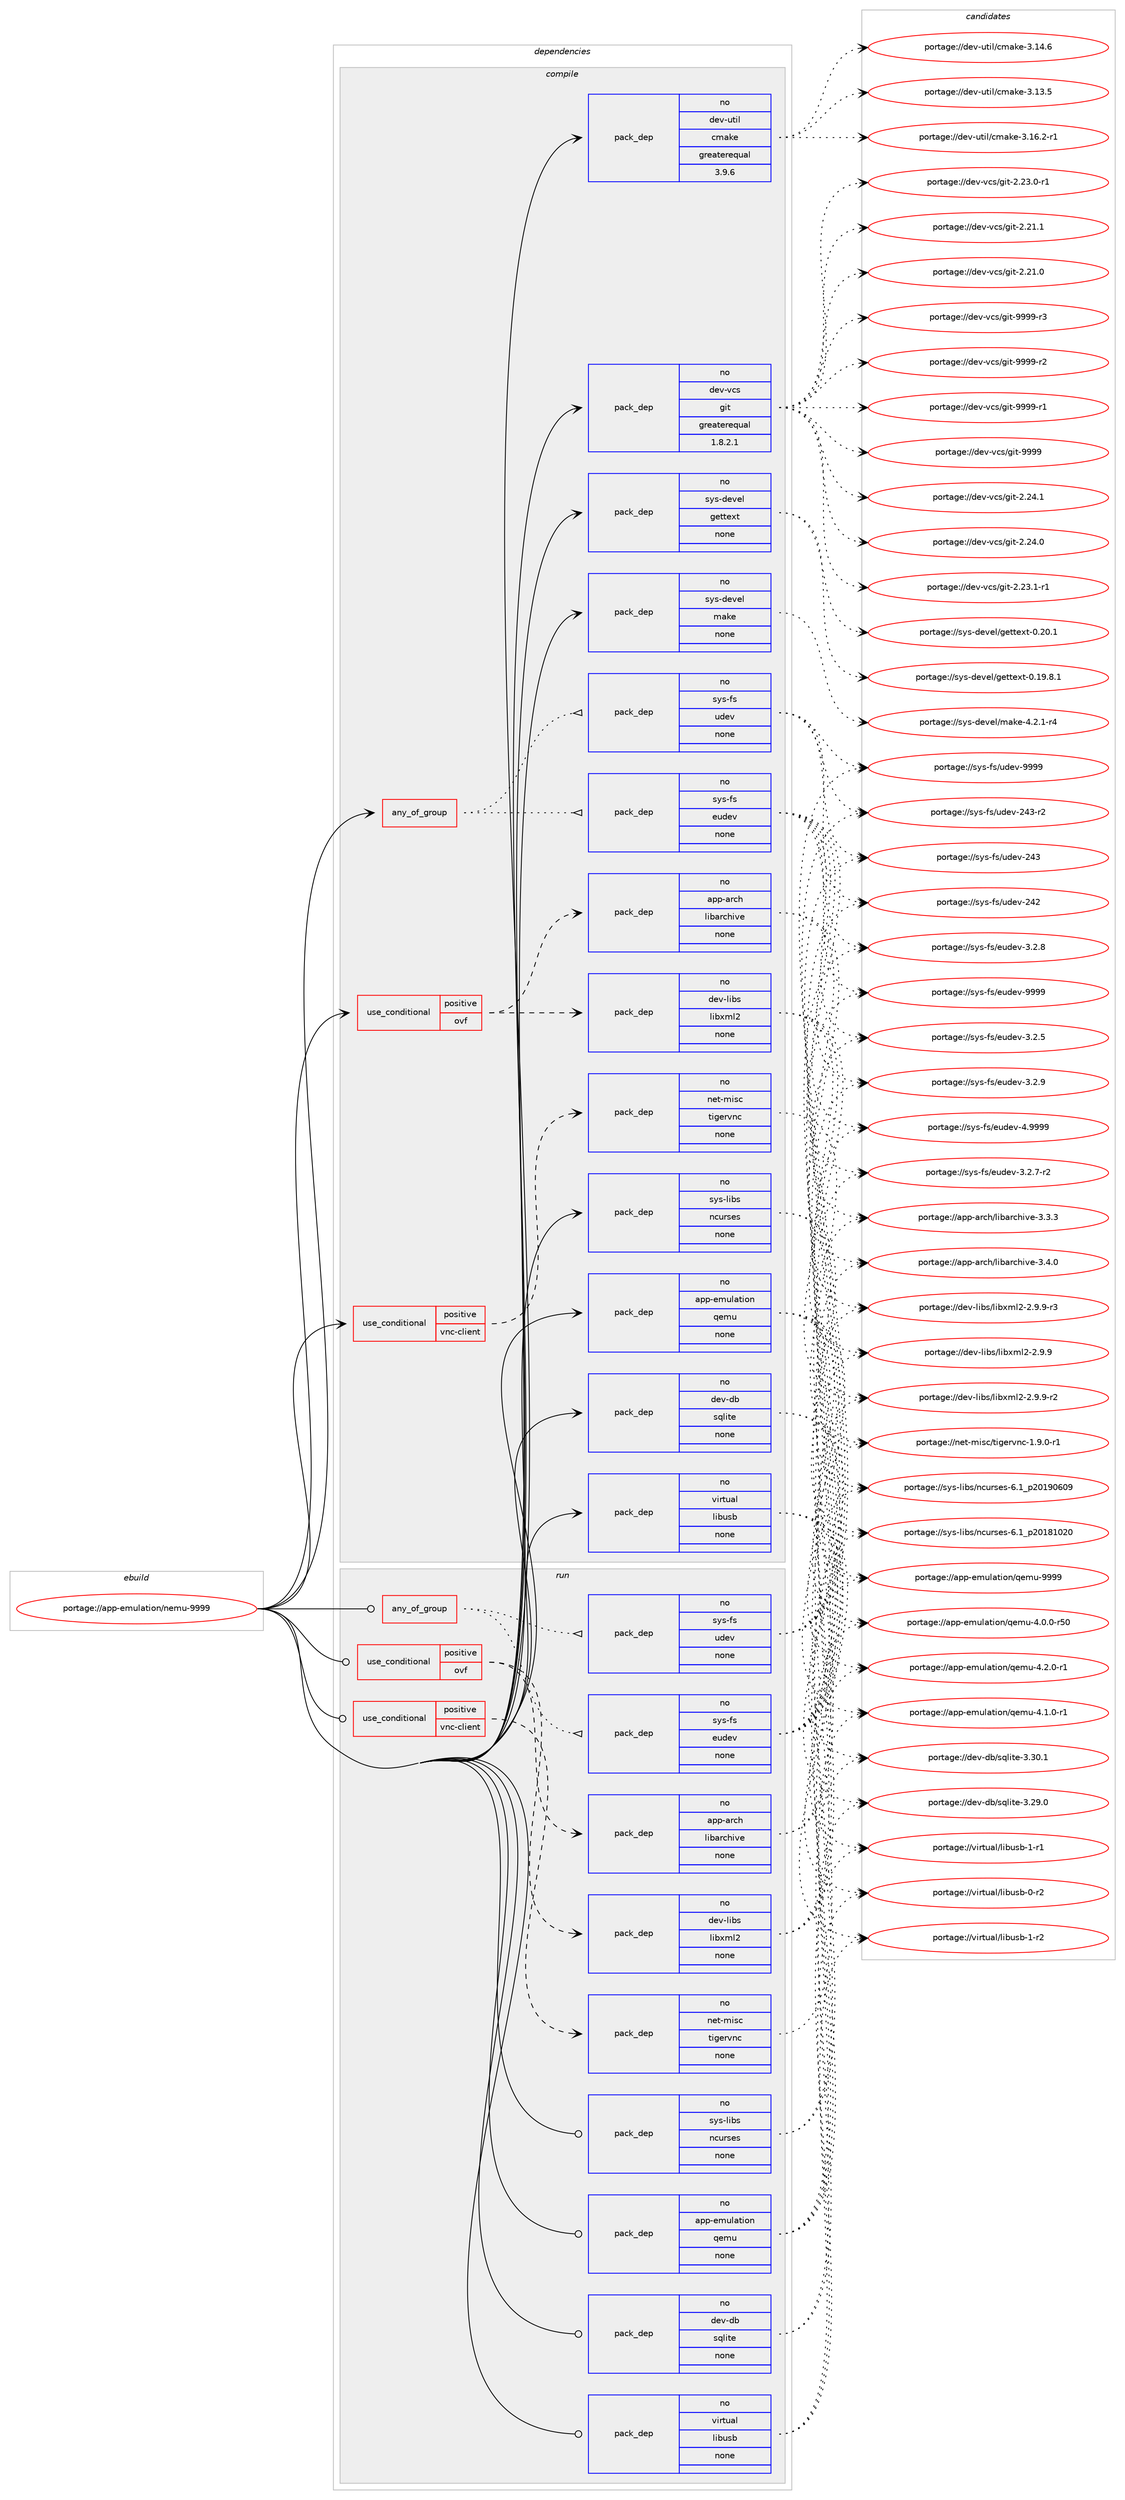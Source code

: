 digraph prolog {

# *************
# Graph options
# *************

newrank=true;
concentrate=true;
compound=true;
graph [rankdir=LR,fontname=Helvetica,fontsize=10,ranksep=1.5];#, ranksep=2.5, nodesep=0.2];
edge  [arrowhead=vee];
node  [fontname=Helvetica,fontsize=10];

# **********
# The ebuild
# **********

subgraph cluster_leftcol {
color=gray;
rank=same;
label=<<i>ebuild</i>>;
id [label="portage://app-emulation/nemu-9999", color=red, width=4, href="../app-emulation/nemu-9999.svg"];
}

# ****************
# The dependencies
# ****************

subgraph cluster_midcol {
color=gray;
label=<<i>dependencies</i>>;
subgraph cluster_compile {
fillcolor="#eeeeee";
style=filled;
label=<<i>compile</i>>;
subgraph any8075 {
dependency627881 [label=<<TABLE BORDER="0" CELLBORDER="1" CELLSPACING="0" CELLPADDING="4"><TR><TD CELLPADDING="10">any_of_group</TD></TR></TABLE>>, shape=none, color=red];subgraph pack471654 {
dependency627882 [label=<<TABLE BORDER="0" CELLBORDER="1" CELLSPACING="0" CELLPADDING="4" WIDTH="220"><TR><TD ROWSPAN="6" CELLPADDING="30">pack_dep</TD></TR><TR><TD WIDTH="110">no</TD></TR><TR><TD>sys-fs</TD></TR><TR><TD>eudev</TD></TR><TR><TD>none</TD></TR><TR><TD></TD></TR></TABLE>>, shape=none, color=blue];
}
dependency627881:e -> dependency627882:w [weight=20,style="dotted",arrowhead="oinv"];
subgraph pack471655 {
dependency627883 [label=<<TABLE BORDER="0" CELLBORDER="1" CELLSPACING="0" CELLPADDING="4" WIDTH="220"><TR><TD ROWSPAN="6" CELLPADDING="30">pack_dep</TD></TR><TR><TD WIDTH="110">no</TD></TR><TR><TD>sys-fs</TD></TR><TR><TD>udev</TD></TR><TR><TD>none</TD></TR><TR><TD></TD></TR></TABLE>>, shape=none, color=blue];
}
dependency627881:e -> dependency627883:w [weight=20,style="dotted",arrowhead="oinv"];
}
id:e -> dependency627881:w [weight=20,style="solid",arrowhead="vee"];
subgraph cond147865 {
dependency627884 [label=<<TABLE BORDER="0" CELLBORDER="1" CELLSPACING="0" CELLPADDING="4"><TR><TD ROWSPAN="3" CELLPADDING="10">use_conditional</TD></TR><TR><TD>positive</TD></TR><TR><TD>ovf</TD></TR></TABLE>>, shape=none, color=red];
subgraph pack471656 {
dependency627885 [label=<<TABLE BORDER="0" CELLBORDER="1" CELLSPACING="0" CELLPADDING="4" WIDTH="220"><TR><TD ROWSPAN="6" CELLPADDING="30">pack_dep</TD></TR><TR><TD WIDTH="110">no</TD></TR><TR><TD>dev-libs</TD></TR><TR><TD>libxml2</TD></TR><TR><TD>none</TD></TR><TR><TD></TD></TR></TABLE>>, shape=none, color=blue];
}
dependency627884:e -> dependency627885:w [weight=20,style="dashed",arrowhead="vee"];
subgraph pack471657 {
dependency627886 [label=<<TABLE BORDER="0" CELLBORDER="1" CELLSPACING="0" CELLPADDING="4" WIDTH="220"><TR><TD ROWSPAN="6" CELLPADDING="30">pack_dep</TD></TR><TR><TD WIDTH="110">no</TD></TR><TR><TD>app-arch</TD></TR><TR><TD>libarchive</TD></TR><TR><TD>none</TD></TR><TR><TD></TD></TR></TABLE>>, shape=none, color=blue];
}
dependency627884:e -> dependency627886:w [weight=20,style="dashed",arrowhead="vee"];
}
id:e -> dependency627884:w [weight=20,style="solid",arrowhead="vee"];
subgraph cond147866 {
dependency627887 [label=<<TABLE BORDER="0" CELLBORDER="1" CELLSPACING="0" CELLPADDING="4"><TR><TD ROWSPAN="3" CELLPADDING="10">use_conditional</TD></TR><TR><TD>positive</TD></TR><TR><TD>vnc-client</TD></TR></TABLE>>, shape=none, color=red];
subgraph pack471658 {
dependency627888 [label=<<TABLE BORDER="0" CELLBORDER="1" CELLSPACING="0" CELLPADDING="4" WIDTH="220"><TR><TD ROWSPAN="6" CELLPADDING="30">pack_dep</TD></TR><TR><TD WIDTH="110">no</TD></TR><TR><TD>net-misc</TD></TR><TR><TD>tigervnc</TD></TR><TR><TD>none</TD></TR><TR><TD></TD></TR></TABLE>>, shape=none, color=blue];
}
dependency627887:e -> dependency627888:w [weight=20,style="dashed",arrowhead="vee"];
}
id:e -> dependency627887:w [weight=20,style="solid",arrowhead="vee"];
subgraph pack471659 {
dependency627889 [label=<<TABLE BORDER="0" CELLBORDER="1" CELLSPACING="0" CELLPADDING="4" WIDTH="220"><TR><TD ROWSPAN="6" CELLPADDING="30">pack_dep</TD></TR><TR><TD WIDTH="110">no</TD></TR><TR><TD>app-emulation</TD></TR><TR><TD>qemu</TD></TR><TR><TD>none</TD></TR><TR><TD></TD></TR></TABLE>>, shape=none, color=blue];
}
id:e -> dependency627889:w [weight=20,style="solid",arrowhead="vee"];
subgraph pack471660 {
dependency627890 [label=<<TABLE BORDER="0" CELLBORDER="1" CELLSPACING="0" CELLPADDING="4" WIDTH="220"><TR><TD ROWSPAN="6" CELLPADDING="30">pack_dep</TD></TR><TR><TD WIDTH="110">no</TD></TR><TR><TD>dev-db</TD></TR><TR><TD>sqlite</TD></TR><TR><TD>none</TD></TR><TR><TD></TD></TR></TABLE>>, shape=none, color=blue];
}
id:e -> dependency627890:w [weight=20,style="solid",arrowhead="vee"];
subgraph pack471661 {
dependency627891 [label=<<TABLE BORDER="0" CELLBORDER="1" CELLSPACING="0" CELLPADDING="4" WIDTH="220"><TR><TD ROWSPAN="6" CELLPADDING="30">pack_dep</TD></TR><TR><TD WIDTH="110">no</TD></TR><TR><TD>dev-util</TD></TR><TR><TD>cmake</TD></TR><TR><TD>greaterequal</TD></TR><TR><TD>3.9.6</TD></TR></TABLE>>, shape=none, color=blue];
}
id:e -> dependency627891:w [weight=20,style="solid",arrowhead="vee"];
subgraph pack471662 {
dependency627892 [label=<<TABLE BORDER="0" CELLBORDER="1" CELLSPACING="0" CELLPADDING="4" WIDTH="220"><TR><TD ROWSPAN="6" CELLPADDING="30">pack_dep</TD></TR><TR><TD WIDTH="110">no</TD></TR><TR><TD>dev-vcs</TD></TR><TR><TD>git</TD></TR><TR><TD>greaterequal</TD></TR><TR><TD>1.8.2.1</TD></TR></TABLE>>, shape=none, color=blue];
}
id:e -> dependency627892:w [weight=20,style="solid",arrowhead="vee"];
subgraph pack471663 {
dependency627893 [label=<<TABLE BORDER="0" CELLBORDER="1" CELLSPACING="0" CELLPADDING="4" WIDTH="220"><TR><TD ROWSPAN="6" CELLPADDING="30">pack_dep</TD></TR><TR><TD WIDTH="110">no</TD></TR><TR><TD>sys-devel</TD></TR><TR><TD>gettext</TD></TR><TR><TD>none</TD></TR><TR><TD></TD></TR></TABLE>>, shape=none, color=blue];
}
id:e -> dependency627893:w [weight=20,style="solid",arrowhead="vee"];
subgraph pack471664 {
dependency627894 [label=<<TABLE BORDER="0" CELLBORDER="1" CELLSPACING="0" CELLPADDING="4" WIDTH="220"><TR><TD ROWSPAN="6" CELLPADDING="30">pack_dep</TD></TR><TR><TD WIDTH="110">no</TD></TR><TR><TD>sys-devel</TD></TR><TR><TD>make</TD></TR><TR><TD>none</TD></TR><TR><TD></TD></TR></TABLE>>, shape=none, color=blue];
}
id:e -> dependency627894:w [weight=20,style="solid",arrowhead="vee"];
subgraph pack471665 {
dependency627895 [label=<<TABLE BORDER="0" CELLBORDER="1" CELLSPACING="0" CELLPADDING="4" WIDTH="220"><TR><TD ROWSPAN="6" CELLPADDING="30">pack_dep</TD></TR><TR><TD WIDTH="110">no</TD></TR><TR><TD>sys-libs</TD></TR><TR><TD>ncurses</TD></TR><TR><TD>none</TD></TR><TR><TD></TD></TR></TABLE>>, shape=none, color=blue];
}
id:e -> dependency627895:w [weight=20,style="solid",arrowhead="vee"];
subgraph pack471666 {
dependency627896 [label=<<TABLE BORDER="0" CELLBORDER="1" CELLSPACING="0" CELLPADDING="4" WIDTH="220"><TR><TD ROWSPAN="6" CELLPADDING="30">pack_dep</TD></TR><TR><TD WIDTH="110">no</TD></TR><TR><TD>virtual</TD></TR><TR><TD>libusb</TD></TR><TR><TD>none</TD></TR><TR><TD></TD></TR></TABLE>>, shape=none, color=blue];
}
id:e -> dependency627896:w [weight=20,style="solid",arrowhead="vee"];
}
subgraph cluster_compileandrun {
fillcolor="#eeeeee";
style=filled;
label=<<i>compile and run</i>>;
}
subgraph cluster_run {
fillcolor="#eeeeee";
style=filled;
label=<<i>run</i>>;
subgraph any8076 {
dependency627897 [label=<<TABLE BORDER="0" CELLBORDER="1" CELLSPACING="0" CELLPADDING="4"><TR><TD CELLPADDING="10">any_of_group</TD></TR></TABLE>>, shape=none, color=red];subgraph pack471667 {
dependency627898 [label=<<TABLE BORDER="0" CELLBORDER="1" CELLSPACING="0" CELLPADDING="4" WIDTH="220"><TR><TD ROWSPAN="6" CELLPADDING="30">pack_dep</TD></TR><TR><TD WIDTH="110">no</TD></TR><TR><TD>sys-fs</TD></TR><TR><TD>eudev</TD></TR><TR><TD>none</TD></TR><TR><TD></TD></TR></TABLE>>, shape=none, color=blue];
}
dependency627897:e -> dependency627898:w [weight=20,style="dotted",arrowhead="oinv"];
subgraph pack471668 {
dependency627899 [label=<<TABLE BORDER="0" CELLBORDER="1" CELLSPACING="0" CELLPADDING="4" WIDTH="220"><TR><TD ROWSPAN="6" CELLPADDING="30">pack_dep</TD></TR><TR><TD WIDTH="110">no</TD></TR><TR><TD>sys-fs</TD></TR><TR><TD>udev</TD></TR><TR><TD>none</TD></TR><TR><TD></TD></TR></TABLE>>, shape=none, color=blue];
}
dependency627897:e -> dependency627899:w [weight=20,style="dotted",arrowhead="oinv"];
}
id:e -> dependency627897:w [weight=20,style="solid",arrowhead="odot"];
subgraph cond147867 {
dependency627900 [label=<<TABLE BORDER="0" CELLBORDER="1" CELLSPACING="0" CELLPADDING="4"><TR><TD ROWSPAN="3" CELLPADDING="10">use_conditional</TD></TR><TR><TD>positive</TD></TR><TR><TD>ovf</TD></TR></TABLE>>, shape=none, color=red];
subgraph pack471669 {
dependency627901 [label=<<TABLE BORDER="0" CELLBORDER="1" CELLSPACING="0" CELLPADDING="4" WIDTH="220"><TR><TD ROWSPAN="6" CELLPADDING="30">pack_dep</TD></TR><TR><TD WIDTH="110">no</TD></TR><TR><TD>dev-libs</TD></TR><TR><TD>libxml2</TD></TR><TR><TD>none</TD></TR><TR><TD></TD></TR></TABLE>>, shape=none, color=blue];
}
dependency627900:e -> dependency627901:w [weight=20,style="dashed",arrowhead="vee"];
subgraph pack471670 {
dependency627902 [label=<<TABLE BORDER="0" CELLBORDER="1" CELLSPACING="0" CELLPADDING="4" WIDTH="220"><TR><TD ROWSPAN="6" CELLPADDING="30">pack_dep</TD></TR><TR><TD WIDTH="110">no</TD></TR><TR><TD>app-arch</TD></TR><TR><TD>libarchive</TD></TR><TR><TD>none</TD></TR><TR><TD></TD></TR></TABLE>>, shape=none, color=blue];
}
dependency627900:e -> dependency627902:w [weight=20,style="dashed",arrowhead="vee"];
}
id:e -> dependency627900:w [weight=20,style="solid",arrowhead="odot"];
subgraph cond147868 {
dependency627903 [label=<<TABLE BORDER="0" CELLBORDER="1" CELLSPACING="0" CELLPADDING="4"><TR><TD ROWSPAN="3" CELLPADDING="10">use_conditional</TD></TR><TR><TD>positive</TD></TR><TR><TD>vnc-client</TD></TR></TABLE>>, shape=none, color=red];
subgraph pack471671 {
dependency627904 [label=<<TABLE BORDER="0" CELLBORDER="1" CELLSPACING="0" CELLPADDING="4" WIDTH="220"><TR><TD ROWSPAN="6" CELLPADDING="30">pack_dep</TD></TR><TR><TD WIDTH="110">no</TD></TR><TR><TD>net-misc</TD></TR><TR><TD>tigervnc</TD></TR><TR><TD>none</TD></TR><TR><TD></TD></TR></TABLE>>, shape=none, color=blue];
}
dependency627903:e -> dependency627904:w [weight=20,style="dashed",arrowhead="vee"];
}
id:e -> dependency627903:w [weight=20,style="solid",arrowhead="odot"];
subgraph pack471672 {
dependency627905 [label=<<TABLE BORDER="0" CELLBORDER="1" CELLSPACING="0" CELLPADDING="4" WIDTH="220"><TR><TD ROWSPAN="6" CELLPADDING="30">pack_dep</TD></TR><TR><TD WIDTH="110">no</TD></TR><TR><TD>app-emulation</TD></TR><TR><TD>qemu</TD></TR><TR><TD>none</TD></TR><TR><TD></TD></TR></TABLE>>, shape=none, color=blue];
}
id:e -> dependency627905:w [weight=20,style="solid",arrowhead="odot"];
subgraph pack471673 {
dependency627906 [label=<<TABLE BORDER="0" CELLBORDER="1" CELLSPACING="0" CELLPADDING="4" WIDTH="220"><TR><TD ROWSPAN="6" CELLPADDING="30">pack_dep</TD></TR><TR><TD WIDTH="110">no</TD></TR><TR><TD>dev-db</TD></TR><TR><TD>sqlite</TD></TR><TR><TD>none</TD></TR><TR><TD></TD></TR></TABLE>>, shape=none, color=blue];
}
id:e -> dependency627906:w [weight=20,style="solid",arrowhead="odot"];
subgraph pack471674 {
dependency627907 [label=<<TABLE BORDER="0" CELLBORDER="1" CELLSPACING="0" CELLPADDING="4" WIDTH="220"><TR><TD ROWSPAN="6" CELLPADDING="30">pack_dep</TD></TR><TR><TD WIDTH="110">no</TD></TR><TR><TD>sys-libs</TD></TR><TR><TD>ncurses</TD></TR><TR><TD>none</TD></TR><TR><TD></TD></TR></TABLE>>, shape=none, color=blue];
}
id:e -> dependency627907:w [weight=20,style="solid",arrowhead="odot"];
subgraph pack471675 {
dependency627908 [label=<<TABLE BORDER="0" CELLBORDER="1" CELLSPACING="0" CELLPADDING="4" WIDTH="220"><TR><TD ROWSPAN="6" CELLPADDING="30">pack_dep</TD></TR><TR><TD WIDTH="110">no</TD></TR><TR><TD>virtual</TD></TR><TR><TD>libusb</TD></TR><TR><TD>none</TD></TR><TR><TD></TD></TR></TABLE>>, shape=none, color=blue];
}
id:e -> dependency627908:w [weight=20,style="solid",arrowhead="odot"];
}
}

# **************
# The candidates
# **************

subgraph cluster_choices {
rank=same;
color=gray;
label=<<i>candidates</i>>;

subgraph choice471654 {
color=black;
nodesep=1;
choice11512111545102115471011171001011184557575757 [label="portage://sys-fs/eudev-9999", color=red, width=4,href="../sys-fs/eudev-9999.svg"];
choice115121115451021154710111710010111845524657575757 [label="portage://sys-fs/eudev-4.9999", color=red, width=4,href="../sys-fs/eudev-4.9999.svg"];
choice1151211154510211547101117100101118455146504657 [label="portage://sys-fs/eudev-3.2.9", color=red, width=4,href="../sys-fs/eudev-3.2.9.svg"];
choice1151211154510211547101117100101118455146504656 [label="portage://sys-fs/eudev-3.2.8", color=red, width=4,href="../sys-fs/eudev-3.2.8.svg"];
choice11512111545102115471011171001011184551465046554511450 [label="portage://sys-fs/eudev-3.2.7-r2", color=red, width=4,href="../sys-fs/eudev-3.2.7-r2.svg"];
choice1151211154510211547101117100101118455146504653 [label="portage://sys-fs/eudev-3.2.5", color=red, width=4,href="../sys-fs/eudev-3.2.5.svg"];
dependency627882:e -> choice11512111545102115471011171001011184557575757:w [style=dotted,weight="100"];
dependency627882:e -> choice115121115451021154710111710010111845524657575757:w [style=dotted,weight="100"];
dependency627882:e -> choice1151211154510211547101117100101118455146504657:w [style=dotted,weight="100"];
dependency627882:e -> choice1151211154510211547101117100101118455146504656:w [style=dotted,weight="100"];
dependency627882:e -> choice11512111545102115471011171001011184551465046554511450:w [style=dotted,weight="100"];
dependency627882:e -> choice1151211154510211547101117100101118455146504653:w [style=dotted,weight="100"];
}
subgraph choice471655 {
color=black;
nodesep=1;
choice11512111545102115471171001011184557575757 [label="portage://sys-fs/udev-9999", color=red, width=4,href="../sys-fs/udev-9999.svg"];
choice1151211154510211547117100101118455052514511450 [label="portage://sys-fs/udev-243-r2", color=red, width=4,href="../sys-fs/udev-243-r2.svg"];
choice115121115451021154711710010111845505251 [label="portage://sys-fs/udev-243", color=red, width=4,href="../sys-fs/udev-243.svg"];
choice115121115451021154711710010111845505250 [label="portage://sys-fs/udev-242", color=red, width=4,href="../sys-fs/udev-242.svg"];
dependency627883:e -> choice11512111545102115471171001011184557575757:w [style=dotted,weight="100"];
dependency627883:e -> choice1151211154510211547117100101118455052514511450:w [style=dotted,weight="100"];
dependency627883:e -> choice115121115451021154711710010111845505251:w [style=dotted,weight="100"];
dependency627883:e -> choice115121115451021154711710010111845505250:w [style=dotted,weight="100"];
}
subgraph choice471656 {
color=black;
nodesep=1;
choice10010111845108105981154710810598120109108504550465746574511451 [label="portage://dev-libs/libxml2-2.9.9-r3", color=red, width=4,href="../dev-libs/libxml2-2.9.9-r3.svg"];
choice10010111845108105981154710810598120109108504550465746574511450 [label="portage://dev-libs/libxml2-2.9.9-r2", color=red, width=4,href="../dev-libs/libxml2-2.9.9-r2.svg"];
choice1001011184510810598115471081059812010910850455046574657 [label="portage://dev-libs/libxml2-2.9.9", color=red, width=4,href="../dev-libs/libxml2-2.9.9.svg"];
dependency627885:e -> choice10010111845108105981154710810598120109108504550465746574511451:w [style=dotted,weight="100"];
dependency627885:e -> choice10010111845108105981154710810598120109108504550465746574511450:w [style=dotted,weight="100"];
dependency627885:e -> choice1001011184510810598115471081059812010910850455046574657:w [style=dotted,weight="100"];
}
subgraph choice471657 {
color=black;
nodesep=1;
choice9711211245971149910447108105989711499104105118101455146524648 [label="portage://app-arch/libarchive-3.4.0", color=red, width=4,href="../app-arch/libarchive-3.4.0.svg"];
choice9711211245971149910447108105989711499104105118101455146514651 [label="portage://app-arch/libarchive-3.3.3", color=red, width=4,href="../app-arch/libarchive-3.3.3.svg"];
dependency627886:e -> choice9711211245971149910447108105989711499104105118101455146524648:w [style=dotted,weight="100"];
dependency627886:e -> choice9711211245971149910447108105989711499104105118101455146514651:w [style=dotted,weight="100"];
}
subgraph choice471658 {
color=black;
nodesep=1;
choice110101116451091051159947116105103101114118110994549465746484511449 [label="portage://net-misc/tigervnc-1.9.0-r1", color=red, width=4,href="../net-misc/tigervnc-1.9.0-r1.svg"];
dependency627888:e -> choice110101116451091051159947116105103101114118110994549465746484511449:w [style=dotted,weight="100"];
}
subgraph choice471659 {
color=black;
nodesep=1;
choice971121124510110911710897116105111110471131011091174557575757 [label="portage://app-emulation/qemu-9999", color=red, width=4,href="../app-emulation/qemu-9999.svg"];
choice971121124510110911710897116105111110471131011091174552465046484511449 [label="portage://app-emulation/qemu-4.2.0-r1", color=red, width=4,href="../app-emulation/qemu-4.2.0-r1.svg"];
choice971121124510110911710897116105111110471131011091174552464946484511449 [label="portage://app-emulation/qemu-4.1.0-r1", color=red, width=4,href="../app-emulation/qemu-4.1.0-r1.svg"];
choice97112112451011091171089711610511111047113101109117455246484648451145348 [label="portage://app-emulation/qemu-4.0.0-r50", color=red, width=4,href="../app-emulation/qemu-4.0.0-r50.svg"];
dependency627889:e -> choice971121124510110911710897116105111110471131011091174557575757:w [style=dotted,weight="100"];
dependency627889:e -> choice971121124510110911710897116105111110471131011091174552465046484511449:w [style=dotted,weight="100"];
dependency627889:e -> choice971121124510110911710897116105111110471131011091174552464946484511449:w [style=dotted,weight="100"];
dependency627889:e -> choice97112112451011091171089711610511111047113101109117455246484648451145348:w [style=dotted,weight="100"];
}
subgraph choice471660 {
color=black;
nodesep=1;
choice10010111845100984711511310810511610145514651484649 [label="portage://dev-db/sqlite-3.30.1", color=red, width=4,href="../dev-db/sqlite-3.30.1.svg"];
choice10010111845100984711511310810511610145514650574648 [label="portage://dev-db/sqlite-3.29.0", color=red, width=4,href="../dev-db/sqlite-3.29.0.svg"];
dependency627890:e -> choice10010111845100984711511310810511610145514651484649:w [style=dotted,weight="100"];
dependency627890:e -> choice10010111845100984711511310810511610145514650574648:w [style=dotted,weight="100"];
}
subgraph choice471661 {
color=black;
nodesep=1;
choice10010111845117116105108479910997107101455146495446504511449 [label="portage://dev-util/cmake-3.16.2-r1", color=red, width=4,href="../dev-util/cmake-3.16.2-r1.svg"];
choice1001011184511711610510847991099710710145514649524654 [label="portage://dev-util/cmake-3.14.6", color=red, width=4,href="../dev-util/cmake-3.14.6.svg"];
choice1001011184511711610510847991099710710145514649514653 [label="portage://dev-util/cmake-3.13.5", color=red, width=4,href="../dev-util/cmake-3.13.5.svg"];
dependency627891:e -> choice10010111845117116105108479910997107101455146495446504511449:w [style=dotted,weight="100"];
dependency627891:e -> choice1001011184511711610510847991099710710145514649524654:w [style=dotted,weight="100"];
dependency627891:e -> choice1001011184511711610510847991099710710145514649514653:w [style=dotted,weight="100"];
}
subgraph choice471662 {
color=black;
nodesep=1;
choice10010111845118991154710310511645575757574511451 [label="portage://dev-vcs/git-9999-r3", color=red, width=4,href="../dev-vcs/git-9999-r3.svg"];
choice10010111845118991154710310511645575757574511450 [label="portage://dev-vcs/git-9999-r2", color=red, width=4,href="../dev-vcs/git-9999-r2.svg"];
choice10010111845118991154710310511645575757574511449 [label="portage://dev-vcs/git-9999-r1", color=red, width=4,href="../dev-vcs/git-9999-r1.svg"];
choice1001011184511899115471031051164557575757 [label="portage://dev-vcs/git-9999", color=red, width=4,href="../dev-vcs/git-9999.svg"];
choice10010111845118991154710310511645504650524649 [label="portage://dev-vcs/git-2.24.1", color=red, width=4,href="../dev-vcs/git-2.24.1.svg"];
choice10010111845118991154710310511645504650524648 [label="portage://dev-vcs/git-2.24.0", color=red, width=4,href="../dev-vcs/git-2.24.0.svg"];
choice100101118451189911547103105116455046505146494511449 [label="portage://dev-vcs/git-2.23.1-r1", color=red, width=4,href="../dev-vcs/git-2.23.1-r1.svg"];
choice100101118451189911547103105116455046505146484511449 [label="portage://dev-vcs/git-2.23.0-r1", color=red, width=4,href="../dev-vcs/git-2.23.0-r1.svg"];
choice10010111845118991154710310511645504650494649 [label="portage://dev-vcs/git-2.21.1", color=red, width=4,href="../dev-vcs/git-2.21.1.svg"];
choice10010111845118991154710310511645504650494648 [label="portage://dev-vcs/git-2.21.0", color=red, width=4,href="../dev-vcs/git-2.21.0.svg"];
dependency627892:e -> choice10010111845118991154710310511645575757574511451:w [style=dotted,weight="100"];
dependency627892:e -> choice10010111845118991154710310511645575757574511450:w [style=dotted,weight="100"];
dependency627892:e -> choice10010111845118991154710310511645575757574511449:w [style=dotted,weight="100"];
dependency627892:e -> choice1001011184511899115471031051164557575757:w [style=dotted,weight="100"];
dependency627892:e -> choice10010111845118991154710310511645504650524649:w [style=dotted,weight="100"];
dependency627892:e -> choice10010111845118991154710310511645504650524648:w [style=dotted,weight="100"];
dependency627892:e -> choice100101118451189911547103105116455046505146494511449:w [style=dotted,weight="100"];
dependency627892:e -> choice100101118451189911547103105116455046505146484511449:w [style=dotted,weight="100"];
dependency627892:e -> choice10010111845118991154710310511645504650494649:w [style=dotted,weight="100"];
dependency627892:e -> choice10010111845118991154710310511645504650494648:w [style=dotted,weight="100"];
}
subgraph choice471663 {
color=black;
nodesep=1;
choice115121115451001011181011084710310111611610112011645484650484649 [label="portage://sys-devel/gettext-0.20.1", color=red, width=4,href="../sys-devel/gettext-0.20.1.svg"];
choice1151211154510010111810110847103101116116101120116454846495746564649 [label="portage://sys-devel/gettext-0.19.8.1", color=red, width=4,href="../sys-devel/gettext-0.19.8.1.svg"];
dependency627893:e -> choice115121115451001011181011084710310111611610112011645484650484649:w [style=dotted,weight="100"];
dependency627893:e -> choice1151211154510010111810110847103101116116101120116454846495746564649:w [style=dotted,weight="100"];
}
subgraph choice471664 {
color=black;
nodesep=1;
choice1151211154510010111810110847109971071014552465046494511452 [label="portage://sys-devel/make-4.2.1-r4", color=red, width=4,href="../sys-devel/make-4.2.1-r4.svg"];
dependency627894:e -> choice1151211154510010111810110847109971071014552465046494511452:w [style=dotted,weight="100"];
}
subgraph choice471665 {
color=black;
nodesep=1;
choice1151211154510810598115471109911711411510111545544649951125048495748544857 [label="portage://sys-libs/ncurses-6.1_p20190609", color=red, width=4,href="../sys-libs/ncurses-6.1_p20190609.svg"];
choice1151211154510810598115471109911711411510111545544649951125048495649485048 [label="portage://sys-libs/ncurses-6.1_p20181020", color=red, width=4,href="../sys-libs/ncurses-6.1_p20181020.svg"];
dependency627895:e -> choice1151211154510810598115471109911711411510111545544649951125048495748544857:w [style=dotted,weight="100"];
dependency627895:e -> choice1151211154510810598115471109911711411510111545544649951125048495649485048:w [style=dotted,weight="100"];
}
subgraph choice471666 {
color=black;
nodesep=1;
choice1181051141161179710847108105981171159845494511450 [label="portage://virtual/libusb-1-r2", color=red, width=4,href="../virtual/libusb-1-r2.svg"];
choice1181051141161179710847108105981171159845494511449 [label="portage://virtual/libusb-1-r1", color=red, width=4,href="../virtual/libusb-1-r1.svg"];
choice1181051141161179710847108105981171159845484511450 [label="portage://virtual/libusb-0-r2", color=red, width=4,href="../virtual/libusb-0-r2.svg"];
dependency627896:e -> choice1181051141161179710847108105981171159845494511450:w [style=dotted,weight="100"];
dependency627896:e -> choice1181051141161179710847108105981171159845494511449:w [style=dotted,weight="100"];
dependency627896:e -> choice1181051141161179710847108105981171159845484511450:w [style=dotted,weight="100"];
}
subgraph choice471667 {
color=black;
nodesep=1;
choice11512111545102115471011171001011184557575757 [label="portage://sys-fs/eudev-9999", color=red, width=4,href="../sys-fs/eudev-9999.svg"];
choice115121115451021154710111710010111845524657575757 [label="portage://sys-fs/eudev-4.9999", color=red, width=4,href="../sys-fs/eudev-4.9999.svg"];
choice1151211154510211547101117100101118455146504657 [label="portage://sys-fs/eudev-3.2.9", color=red, width=4,href="../sys-fs/eudev-3.2.9.svg"];
choice1151211154510211547101117100101118455146504656 [label="portage://sys-fs/eudev-3.2.8", color=red, width=4,href="../sys-fs/eudev-3.2.8.svg"];
choice11512111545102115471011171001011184551465046554511450 [label="portage://sys-fs/eudev-3.2.7-r2", color=red, width=4,href="../sys-fs/eudev-3.2.7-r2.svg"];
choice1151211154510211547101117100101118455146504653 [label="portage://sys-fs/eudev-3.2.5", color=red, width=4,href="../sys-fs/eudev-3.2.5.svg"];
dependency627898:e -> choice11512111545102115471011171001011184557575757:w [style=dotted,weight="100"];
dependency627898:e -> choice115121115451021154710111710010111845524657575757:w [style=dotted,weight="100"];
dependency627898:e -> choice1151211154510211547101117100101118455146504657:w [style=dotted,weight="100"];
dependency627898:e -> choice1151211154510211547101117100101118455146504656:w [style=dotted,weight="100"];
dependency627898:e -> choice11512111545102115471011171001011184551465046554511450:w [style=dotted,weight="100"];
dependency627898:e -> choice1151211154510211547101117100101118455146504653:w [style=dotted,weight="100"];
}
subgraph choice471668 {
color=black;
nodesep=1;
choice11512111545102115471171001011184557575757 [label="portage://sys-fs/udev-9999", color=red, width=4,href="../sys-fs/udev-9999.svg"];
choice1151211154510211547117100101118455052514511450 [label="portage://sys-fs/udev-243-r2", color=red, width=4,href="../sys-fs/udev-243-r2.svg"];
choice115121115451021154711710010111845505251 [label="portage://sys-fs/udev-243", color=red, width=4,href="../sys-fs/udev-243.svg"];
choice115121115451021154711710010111845505250 [label="portage://sys-fs/udev-242", color=red, width=4,href="../sys-fs/udev-242.svg"];
dependency627899:e -> choice11512111545102115471171001011184557575757:w [style=dotted,weight="100"];
dependency627899:e -> choice1151211154510211547117100101118455052514511450:w [style=dotted,weight="100"];
dependency627899:e -> choice115121115451021154711710010111845505251:w [style=dotted,weight="100"];
dependency627899:e -> choice115121115451021154711710010111845505250:w [style=dotted,weight="100"];
}
subgraph choice471669 {
color=black;
nodesep=1;
choice10010111845108105981154710810598120109108504550465746574511451 [label="portage://dev-libs/libxml2-2.9.9-r3", color=red, width=4,href="../dev-libs/libxml2-2.9.9-r3.svg"];
choice10010111845108105981154710810598120109108504550465746574511450 [label="portage://dev-libs/libxml2-2.9.9-r2", color=red, width=4,href="../dev-libs/libxml2-2.9.9-r2.svg"];
choice1001011184510810598115471081059812010910850455046574657 [label="portage://dev-libs/libxml2-2.9.9", color=red, width=4,href="../dev-libs/libxml2-2.9.9.svg"];
dependency627901:e -> choice10010111845108105981154710810598120109108504550465746574511451:w [style=dotted,weight="100"];
dependency627901:e -> choice10010111845108105981154710810598120109108504550465746574511450:w [style=dotted,weight="100"];
dependency627901:e -> choice1001011184510810598115471081059812010910850455046574657:w [style=dotted,weight="100"];
}
subgraph choice471670 {
color=black;
nodesep=1;
choice9711211245971149910447108105989711499104105118101455146524648 [label="portage://app-arch/libarchive-3.4.0", color=red, width=4,href="../app-arch/libarchive-3.4.0.svg"];
choice9711211245971149910447108105989711499104105118101455146514651 [label="portage://app-arch/libarchive-3.3.3", color=red, width=4,href="../app-arch/libarchive-3.3.3.svg"];
dependency627902:e -> choice9711211245971149910447108105989711499104105118101455146524648:w [style=dotted,weight="100"];
dependency627902:e -> choice9711211245971149910447108105989711499104105118101455146514651:w [style=dotted,weight="100"];
}
subgraph choice471671 {
color=black;
nodesep=1;
choice110101116451091051159947116105103101114118110994549465746484511449 [label="portage://net-misc/tigervnc-1.9.0-r1", color=red, width=4,href="../net-misc/tigervnc-1.9.0-r1.svg"];
dependency627904:e -> choice110101116451091051159947116105103101114118110994549465746484511449:w [style=dotted,weight="100"];
}
subgraph choice471672 {
color=black;
nodesep=1;
choice971121124510110911710897116105111110471131011091174557575757 [label="portage://app-emulation/qemu-9999", color=red, width=4,href="../app-emulation/qemu-9999.svg"];
choice971121124510110911710897116105111110471131011091174552465046484511449 [label="portage://app-emulation/qemu-4.2.0-r1", color=red, width=4,href="../app-emulation/qemu-4.2.0-r1.svg"];
choice971121124510110911710897116105111110471131011091174552464946484511449 [label="portage://app-emulation/qemu-4.1.0-r1", color=red, width=4,href="../app-emulation/qemu-4.1.0-r1.svg"];
choice97112112451011091171089711610511111047113101109117455246484648451145348 [label="portage://app-emulation/qemu-4.0.0-r50", color=red, width=4,href="../app-emulation/qemu-4.0.0-r50.svg"];
dependency627905:e -> choice971121124510110911710897116105111110471131011091174557575757:w [style=dotted,weight="100"];
dependency627905:e -> choice971121124510110911710897116105111110471131011091174552465046484511449:w [style=dotted,weight="100"];
dependency627905:e -> choice971121124510110911710897116105111110471131011091174552464946484511449:w [style=dotted,weight="100"];
dependency627905:e -> choice97112112451011091171089711610511111047113101109117455246484648451145348:w [style=dotted,weight="100"];
}
subgraph choice471673 {
color=black;
nodesep=1;
choice10010111845100984711511310810511610145514651484649 [label="portage://dev-db/sqlite-3.30.1", color=red, width=4,href="../dev-db/sqlite-3.30.1.svg"];
choice10010111845100984711511310810511610145514650574648 [label="portage://dev-db/sqlite-3.29.0", color=red, width=4,href="../dev-db/sqlite-3.29.0.svg"];
dependency627906:e -> choice10010111845100984711511310810511610145514651484649:w [style=dotted,weight="100"];
dependency627906:e -> choice10010111845100984711511310810511610145514650574648:w [style=dotted,weight="100"];
}
subgraph choice471674 {
color=black;
nodesep=1;
choice1151211154510810598115471109911711411510111545544649951125048495748544857 [label="portage://sys-libs/ncurses-6.1_p20190609", color=red, width=4,href="../sys-libs/ncurses-6.1_p20190609.svg"];
choice1151211154510810598115471109911711411510111545544649951125048495649485048 [label="portage://sys-libs/ncurses-6.1_p20181020", color=red, width=4,href="../sys-libs/ncurses-6.1_p20181020.svg"];
dependency627907:e -> choice1151211154510810598115471109911711411510111545544649951125048495748544857:w [style=dotted,weight="100"];
dependency627907:e -> choice1151211154510810598115471109911711411510111545544649951125048495649485048:w [style=dotted,weight="100"];
}
subgraph choice471675 {
color=black;
nodesep=1;
choice1181051141161179710847108105981171159845494511450 [label="portage://virtual/libusb-1-r2", color=red, width=4,href="../virtual/libusb-1-r2.svg"];
choice1181051141161179710847108105981171159845494511449 [label="portage://virtual/libusb-1-r1", color=red, width=4,href="../virtual/libusb-1-r1.svg"];
choice1181051141161179710847108105981171159845484511450 [label="portage://virtual/libusb-0-r2", color=red, width=4,href="../virtual/libusb-0-r2.svg"];
dependency627908:e -> choice1181051141161179710847108105981171159845494511450:w [style=dotted,weight="100"];
dependency627908:e -> choice1181051141161179710847108105981171159845494511449:w [style=dotted,weight="100"];
dependency627908:e -> choice1181051141161179710847108105981171159845484511450:w [style=dotted,weight="100"];
}
}

}
